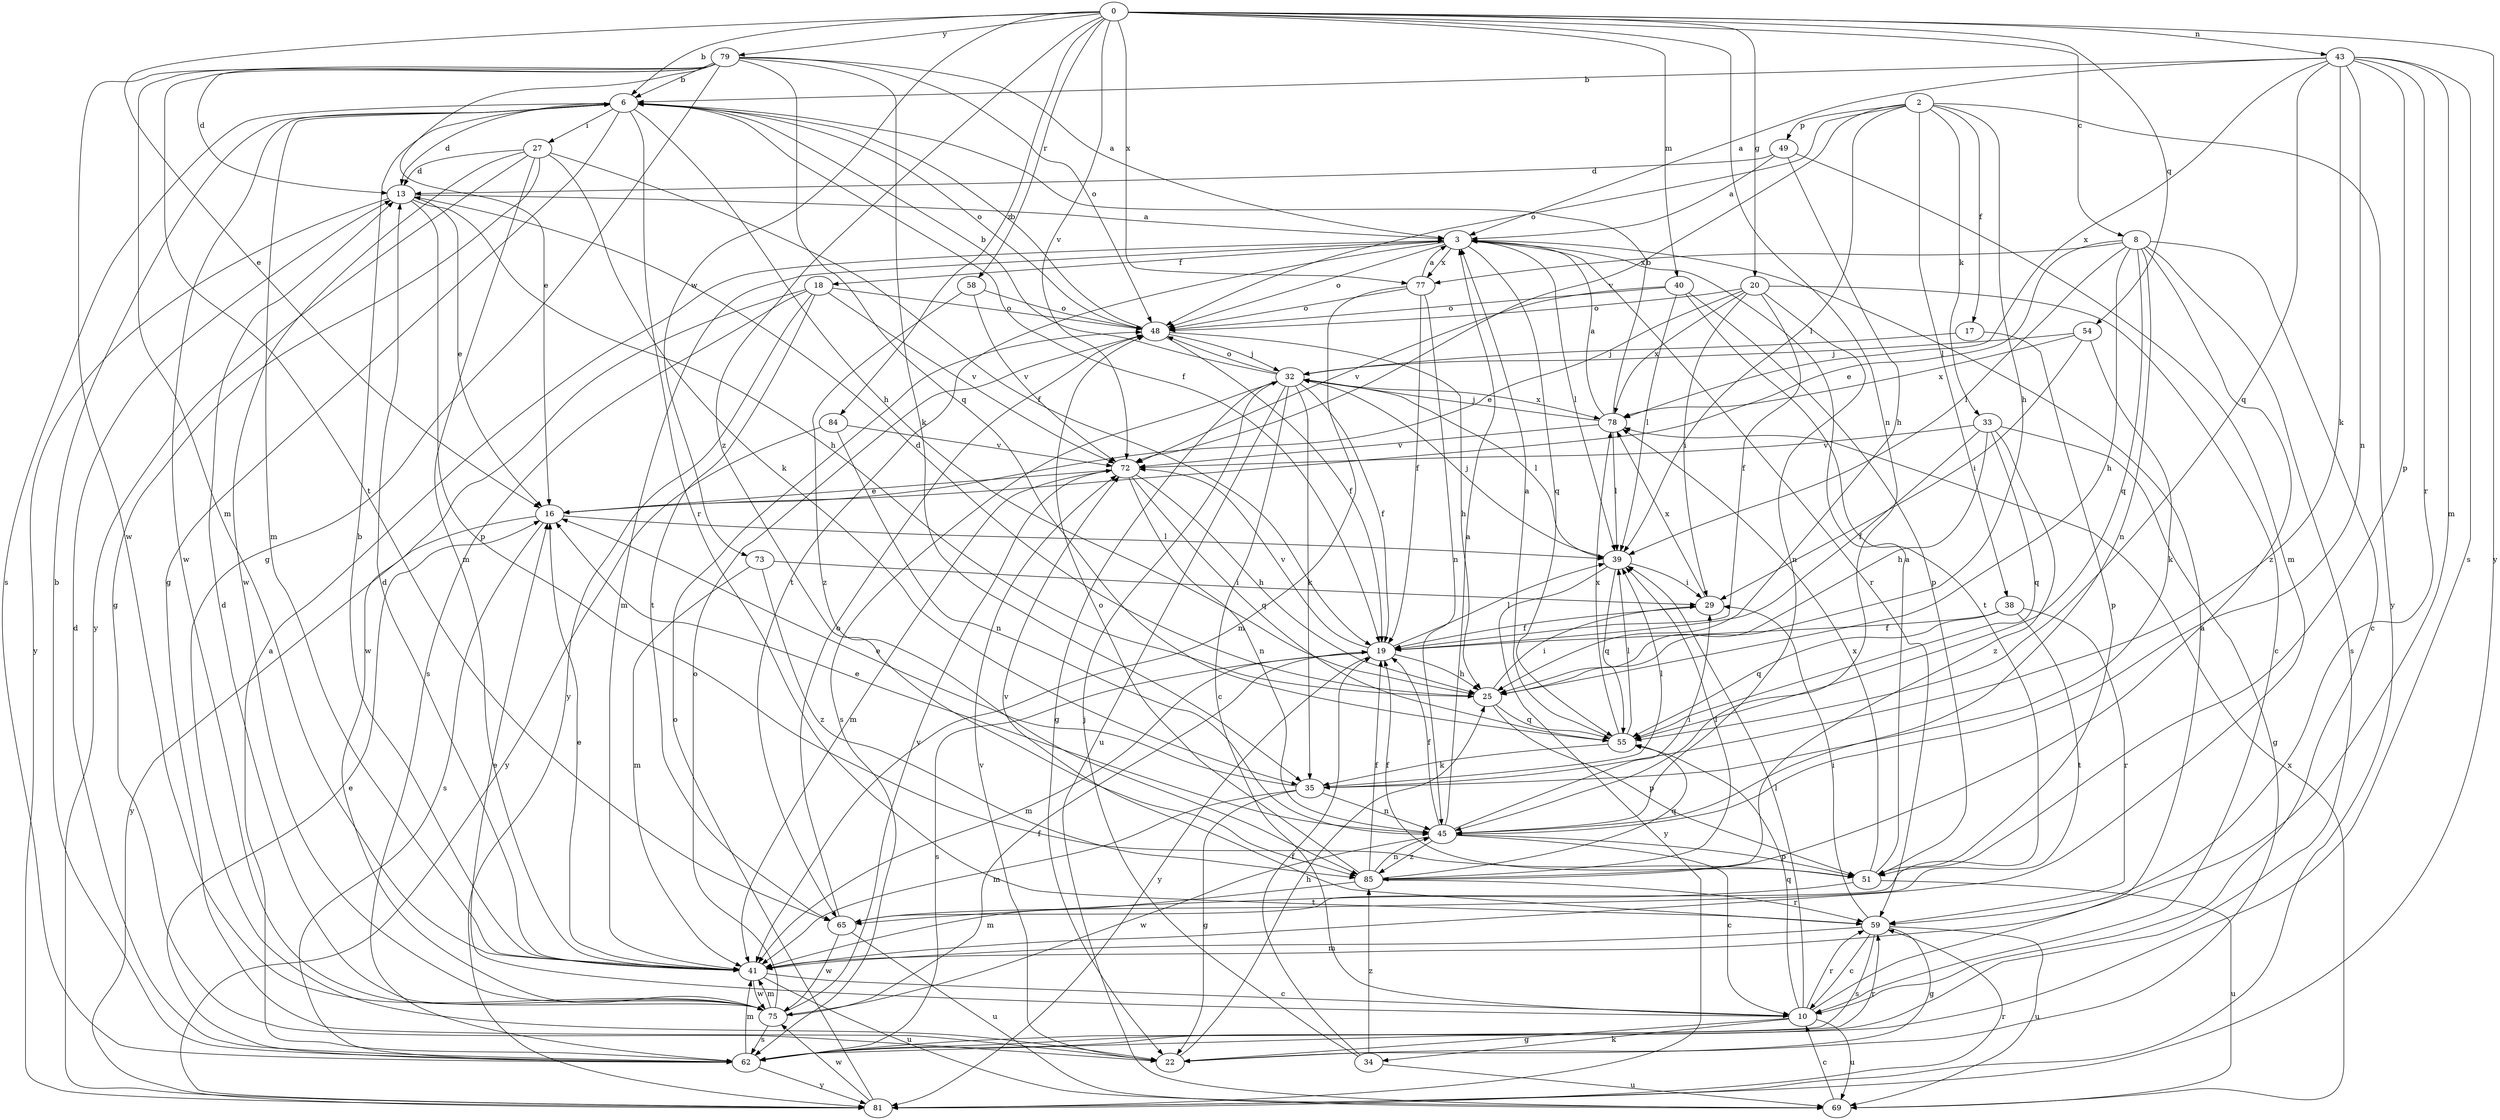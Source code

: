 strict digraph  {
0;
2;
3;
6;
8;
10;
13;
16;
17;
18;
19;
20;
22;
25;
27;
29;
32;
33;
34;
35;
38;
39;
40;
41;
43;
45;
48;
49;
51;
54;
55;
58;
59;
62;
65;
69;
72;
73;
75;
77;
78;
79;
81;
84;
85;
0 -> 6  [label=b];
0 -> 8  [label=c];
0 -> 16  [label=e];
0 -> 20  [label=g];
0 -> 40  [label=m];
0 -> 43  [label=n];
0 -> 45  [label=n];
0 -> 54  [label=q];
0 -> 58  [label=r];
0 -> 72  [label=v];
0 -> 73  [label=w];
0 -> 77  [label=x];
0 -> 79  [label=y];
0 -> 81  [label=y];
0 -> 84  [label=z];
0 -> 85  [label=z];
2 -> 17  [label=f];
2 -> 25  [label=h];
2 -> 33  [label=k];
2 -> 38  [label=l];
2 -> 39  [label=l];
2 -> 48  [label=o];
2 -> 49  [label=p];
2 -> 72  [label=v];
2 -> 81  [label=y];
3 -> 18  [label=f];
3 -> 39  [label=l];
3 -> 41  [label=m];
3 -> 48  [label=o];
3 -> 55  [label=q];
3 -> 59  [label=r];
3 -> 65  [label=t];
3 -> 77  [label=x];
6 -> 13  [label=d];
6 -> 19  [label=f];
6 -> 22  [label=g];
6 -> 25  [label=h];
6 -> 27  [label=i];
6 -> 41  [label=m];
6 -> 48  [label=o];
6 -> 59  [label=r];
6 -> 62  [label=s];
6 -> 75  [label=w];
8 -> 10  [label=c];
8 -> 16  [label=e];
8 -> 25  [label=h];
8 -> 39  [label=l];
8 -> 45  [label=n];
8 -> 55  [label=q];
8 -> 62  [label=s];
8 -> 77  [label=x];
8 -> 85  [label=z];
10 -> 3  [label=a];
10 -> 16  [label=e];
10 -> 22  [label=g];
10 -> 34  [label=k];
10 -> 39  [label=l];
10 -> 55  [label=q];
10 -> 59  [label=r];
10 -> 69  [label=u];
13 -> 3  [label=a];
13 -> 16  [label=e];
13 -> 25  [label=h];
13 -> 51  [label=p];
13 -> 81  [label=y];
16 -> 39  [label=l];
16 -> 62  [label=s];
16 -> 81  [label=y];
17 -> 32  [label=j];
17 -> 51  [label=p];
18 -> 48  [label=o];
18 -> 62  [label=s];
18 -> 65  [label=t];
18 -> 72  [label=v];
18 -> 75  [label=w];
18 -> 81  [label=y];
19 -> 25  [label=h];
19 -> 39  [label=l];
19 -> 41  [label=m];
19 -> 62  [label=s];
19 -> 72  [label=v];
19 -> 81  [label=y];
20 -> 10  [label=c];
20 -> 16  [label=e];
20 -> 19  [label=f];
20 -> 29  [label=i];
20 -> 45  [label=n];
20 -> 48  [label=o];
20 -> 78  [label=x];
22 -> 25  [label=h];
22 -> 72  [label=v];
25 -> 13  [label=d];
25 -> 29  [label=i];
25 -> 51  [label=p];
25 -> 55  [label=q];
27 -> 13  [label=d];
27 -> 19  [label=f];
27 -> 22  [label=g];
27 -> 35  [label=k];
27 -> 41  [label=m];
27 -> 75  [label=w];
27 -> 81  [label=y];
29 -> 19  [label=f];
29 -> 78  [label=x];
32 -> 6  [label=b];
32 -> 10  [label=c];
32 -> 19  [label=f];
32 -> 22  [label=g];
32 -> 35  [label=k];
32 -> 39  [label=l];
32 -> 48  [label=o];
32 -> 62  [label=s];
32 -> 69  [label=u];
32 -> 78  [label=x];
33 -> 19  [label=f];
33 -> 22  [label=g];
33 -> 25  [label=h];
33 -> 55  [label=q];
33 -> 72  [label=v];
33 -> 85  [label=z];
34 -> 19  [label=f];
34 -> 32  [label=j];
34 -> 69  [label=u];
34 -> 85  [label=z];
35 -> 16  [label=e];
35 -> 22  [label=g];
35 -> 39  [label=l];
35 -> 41  [label=m];
35 -> 45  [label=n];
38 -> 19  [label=f];
38 -> 55  [label=q];
38 -> 59  [label=r];
38 -> 65  [label=t];
39 -> 29  [label=i];
39 -> 32  [label=j];
39 -> 55  [label=q];
39 -> 81  [label=y];
40 -> 39  [label=l];
40 -> 48  [label=o];
40 -> 51  [label=p];
40 -> 65  [label=t];
40 -> 72  [label=v];
41 -> 6  [label=b];
41 -> 10  [label=c];
41 -> 13  [label=d];
41 -> 16  [label=e];
41 -> 69  [label=u];
41 -> 75  [label=w];
43 -> 3  [label=a];
43 -> 6  [label=b];
43 -> 35  [label=k];
43 -> 41  [label=m];
43 -> 45  [label=n];
43 -> 51  [label=p];
43 -> 55  [label=q];
43 -> 59  [label=r];
43 -> 62  [label=s];
43 -> 78  [label=x];
45 -> 3  [label=a];
45 -> 10  [label=c];
45 -> 16  [label=e];
45 -> 19  [label=f];
45 -> 29  [label=i];
45 -> 51  [label=p];
45 -> 75  [label=w];
45 -> 85  [label=z];
48 -> 6  [label=b];
48 -> 19  [label=f];
48 -> 25  [label=h];
48 -> 32  [label=j];
49 -> 3  [label=a];
49 -> 13  [label=d];
49 -> 25  [label=h];
49 -> 41  [label=m];
51 -> 3  [label=a];
51 -> 19  [label=f];
51 -> 65  [label=t];
51 -> 69  [label=u];
51 -> 78  [label=x];
54 -> 29  [label=i];
54 -> 32  [label=j];
54 -> 35  [label=k];
54 -> 78  [label=x];
55 -> 3  [label=a];
55 -> 35  [label=k];
55 -> 39  [label=l];
55 -> 78  [label=x];
58 -> 48  [label=o];
58 -> 72  [label=v];
58 -> 85  [label=z];
59 -> 10  [label=c];
59 -> 22  [label=g];
59 -> 29  [label=i];
59 -> 41  [label=m];
59 -> 62  [label=s];
59 -> 69  [label=u];
59 -> 72  [label=v];
62 -> 3  [label=a];
62 -> 6  [label=b];
62 -> 13  [label=d];
62 -> 16  [label=e];
62 -> 41  [label=m];
62 -> 59  [label=r];
62 -> 81  [label=y];
65 -> 48  [label=o];
65 -> 69  [label=u];
65 -> 75  [label=w];
69 -> 10  [label=c];
69 -> 78  [label=x];
72 -> 16  [label=e];
72 -> 25  [label=h];
72 -> 41  [label=m];
72 -> 45  [label=n];
72 -> 55  [label=q];
73 -> 29  [label=i];
73 -> 41  [label=m];
73 -> 85  [label=z];
75 -> 13  [label=d];
75 -> 19  [label=f];
75 -> 41  [label=m];
75 -> 48  [label=o];
75 -> 62  [label=s];
75 -> 72  [label=v];
77 -> 3  [label=a];
77 -> 19  [label=f];
77 -> 41  [label=m];
77 -> 45  [label=n];
77 -> 48  [label=o];
78 -> 3  [label=a];
78 -> 6  [label=b];
78 -> 32  [label=j];
78 -> 39  [label=l];
78 -> 72  [label=v];
79 -> 3  [label=a];
79 -> 6  [label=b];
79 -> 13  [label=d];
79 -> 16  [label=e];
79 -> 22  [label=g];
79 -> 35  [label=k];
79 -> 41  [label=m];
79 -> 48  [label=o];
79 -> 55  [label=q];
79 -> 65  [label=t];
79 -> 75  [label=w];
81 -> 48  [label=o];
81 -> 59  [label=r];
81 -> 75  [label=w];
84 -> 45  [label=n];
84 -> 72  [label=v];
84 -> 81  [label=y];
85 -> 19  [label=f];
85 -> 39  [label=l];
85 -> 41  [label=m];
85 -> 45  [label=n];
85 -> 48  [label=o];
85 -> 55  [label=q];
85 -> 59  [label=r];
}
